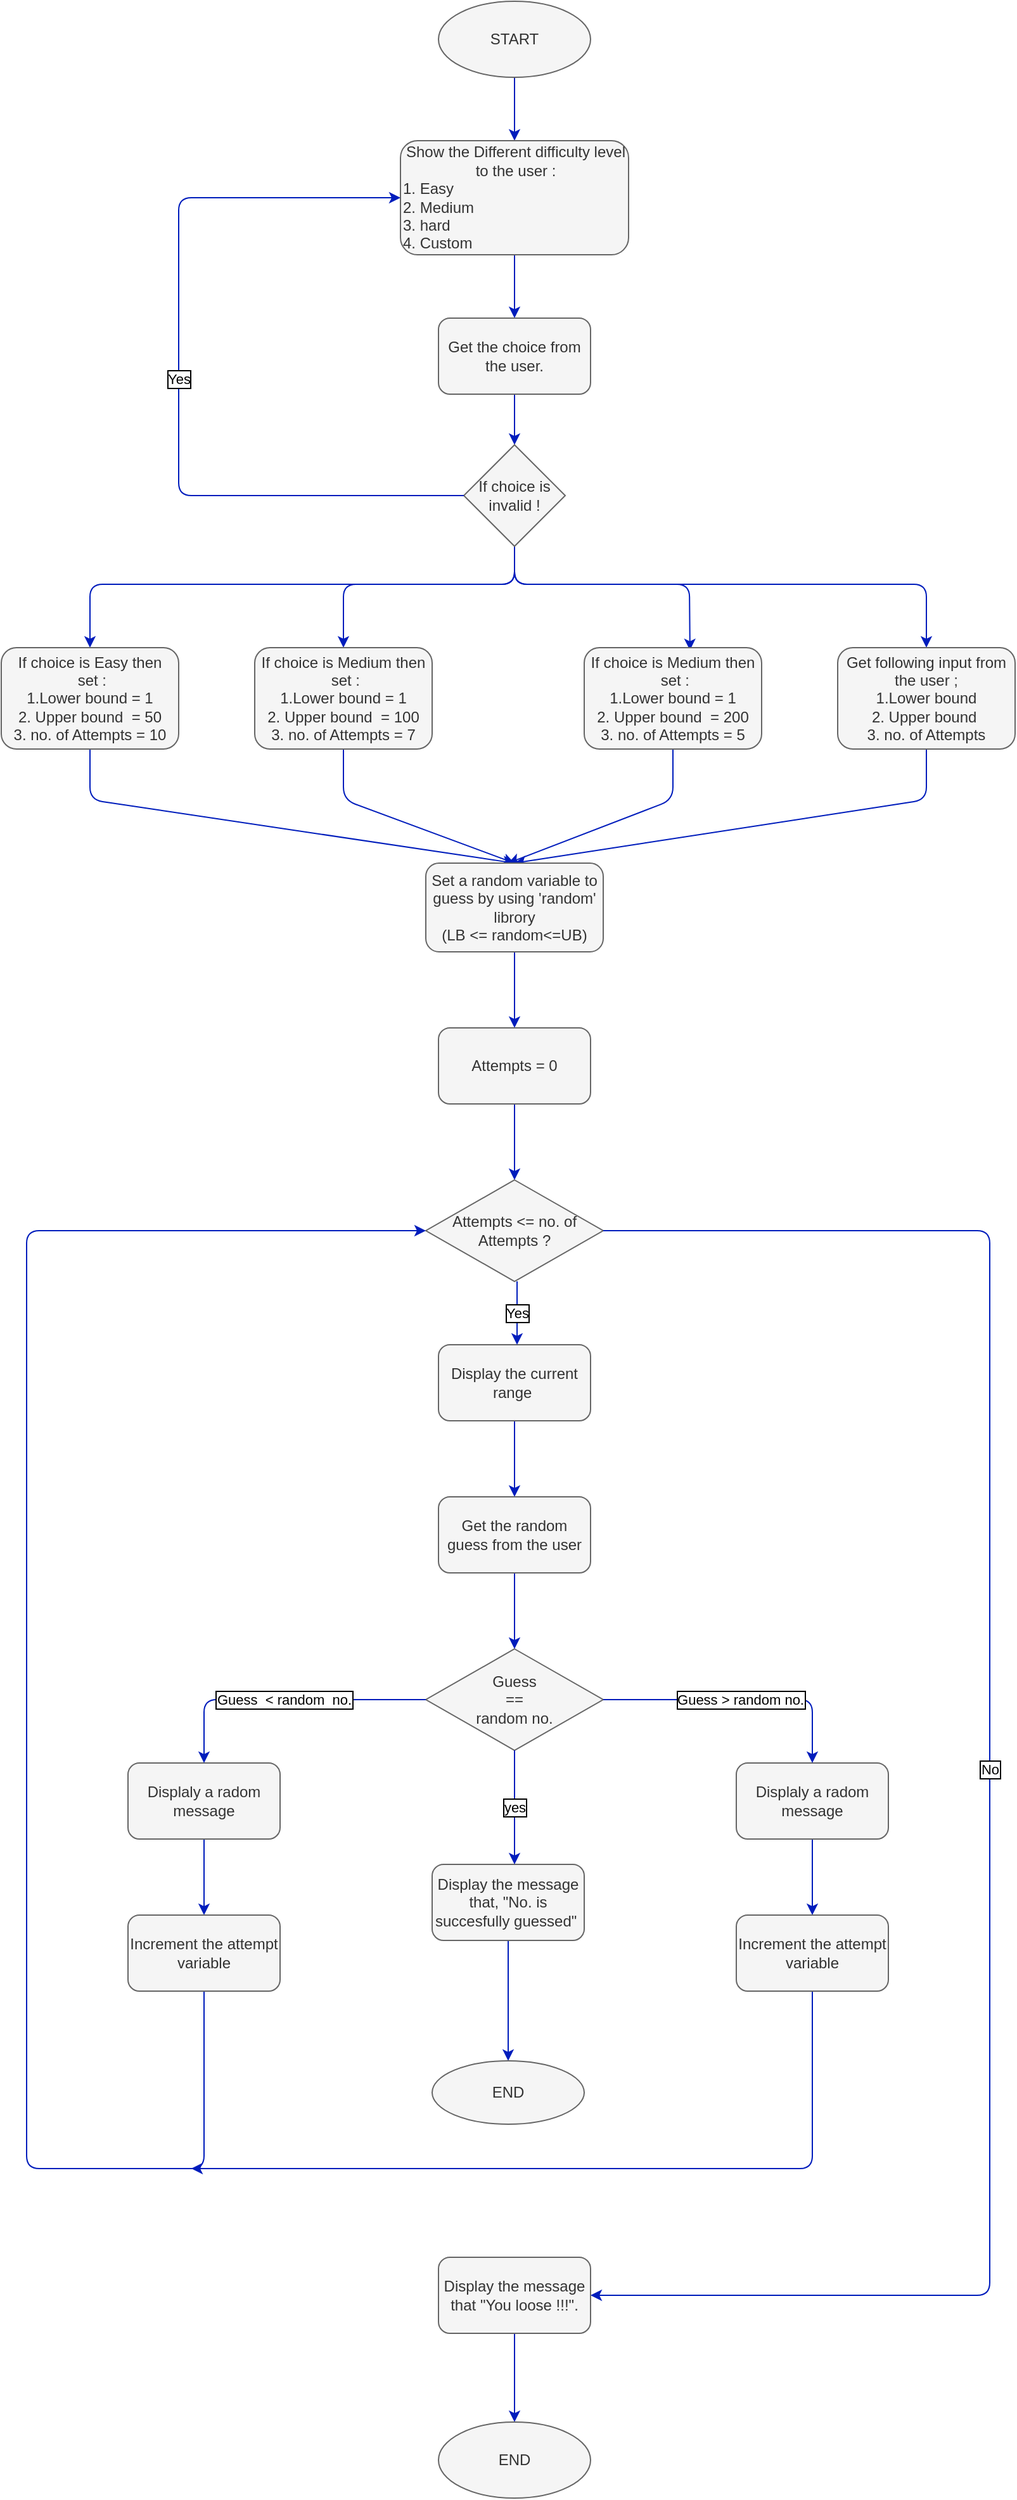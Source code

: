 <mxfile>
    <diagram id="-AiGw2Y_KCkkgH7e_vZO" name="Page-1">
        <mxGraphModel dx="400" dy="1488" grid="0" gridSize="10" guides="1" tooltips="1" connect="1" arrows="1" fold="1" page="1" pageScale="1" pageWidth="850" pageHeight="1100" background="#ffffff" math="0" shadow="0">
            <root>
                <mxCell id="0"/>
                <mxCell id="1" parent="0"/>
                <mxCell id="33" style="edgeStyle=none;html=1;exitX=0.5;exitY=1;exitDx=0;exitDy=0;entryX=0.5;entryY=0;entryDx=0;entryDy=0;fillColor=#0050ef;strokeColor=#001DBC;" parent="1" source="2" target="9" edge="1">
                    <mxGeometry relative="1" as="geometry"/>
                </mxCell>
                <mxCell id="2" value="START" style="ellipse;whiteSpace=wrap;html=1;fillColor=#f5f5f5;fontColor=#333333;strokeColor=#666666;" parent="1" vertex="1">
                    <mxGeometry x="365" y="-1070" width="120" height="60" as="geometry"/>
                </mxCell>
                <mxCell id="34" style="edgeStyle=none;html=1;exitX=0.5;exitY=1;exitDx=0;exitDy=0;entryX=0.5;entryY=0;entryDx=0;entryDy=0;fillColor=#0050ef;strokeColor=#001DBC;" parent="1" source="9" target="12" edge="1">
                    <mxGeometry relative="1" as="geometry"/>
                </mxCell>
                <mxCell id="9" value="&lt;div style=&quot;text-align: center;&quot;&gt;&lt;span style=&quot;background-color: initial;&quot;&gt;Show the Different difficulty level to the user :&lt;/span&gt;&lt;/div&gt;1. Easy&lt;br&gt;&lt;div style=&quot;text-align: justify;&quot;&gt;&lt;span style=&quot;background-color: initial;&quot;&gt;2. Medium&lt;/span&gt;&lt;/div&gt;3. hard&lt;br&gt;4. Custom" style="rounded=1;whiteSpace=wrap;html=1;align=left;fillColor=#f5f5f5;fontColor=#333333;strokeColor=#666666;" parent="1" vertex="1">
                    <mxGeometry x="335" y="-960" width="180" height="90" as="geometry"/>
                </mxCell>
                <mxCell id="35" style="edgeStyle=none;html=1;exitX=0.5;exitY=1;exitDx=0;exitDy=0;entryX=0.5;entryY=0;entryDx=0;entryDy=0;fillColor=#0050ef;strokeColor=#001DBC;" parent="1" source="12" target="13" edge="1">
                    <mxGeometry relative="1" as="geometry"/>
                </mxCell>
                <mxCell id="12" value="Get the choice from the user." style="rounded=1;whiteSpace=wrap;html=1;fillColor=#f5f5f5;fontColor=#333333;strokeColor=#666666;" parent="1" vertex="1">
                    <mxGeometry x="365" y="-820" width="120" height="60" as="geometry"/>
                </mxCell>
                <mxCell id="43" style="edgeStyle=none;html=1;exitX=0.5;exitY=1;exitDx=0;exitDy=0;entryX=0.5;entryY=0;entryDx=0;entryDy=0;fillColor=#0050ef;strokeColor=#001DBC;" parent="1" source="13" target="19" edge="1">
                    <mxGeometry relative="1" as="geometry">
                        <Array as="points">
                            <mxPoint x="425" y="-610"/>
                            <mxPoint x="290" y="-610"/>
                        </Array>
                    </mxGeometry>
                </mxCell>
                <mxCell id="45" style="edgeStyle=none;html=1;exitX=0.5;exitY=1;exitDx=0;exitDy=0;entryX=0.596;entryY=0.025;entryDx=0;entryDy=0;entryPerimeter=0;fillColor=#0050ef;strokeColor=#001DBC;" parent="1" source="13" target="20" edge="1">
                    <mxGeometry relative="1" as="geometry">
                        <Array as="points">
                            <mxPoint x="425" y="-610"/>
                            <mxPoint x="563" y="-610"/>
                        </Array>
                    </mxGeometry>
                </mxCell>
                <mxCell id="46" style="edgeStyle=none;html=1;exitX=0.5;exitY=1;exitDx=0;exitDy=0;entryX=0.5;entryY=0;entryDx=0;entryDy=0;fillColor=#0050ef;strokeColor=#001DBC;" parent="1" source="13" target="17" edge="1">
                    <mxGeometry relative="1" as="geometry">
                        <Array as="points">
                            <mxPoint x="425" y="-610"/>
                            <mxPoint x="750" y="-610"/>
                        </Array>
                    </mxGeometry>
                </mxCell>
                <mxCell id="47" style="edgeStyle=none;html=1;exitX=0.5;exitY=1;exitDx=0;exitDy=0;entryX=0.5;entryY=0;entryDx=0;entryDy=0;fillColor=#0050ef;strokeColor=#001DBC;" parent="1" source="13" target="18" edge="1">
                    <mxGeometry relative="1" as="geometry">
                        <Array as="points">
                            <mxPoint x="425" y="-610"/>
                            <mxPoint x="90" y="-610"/>
                        </Array>
                    </mxGeometry>
                </mxCell>
                <mxCell id="13" value="If choice is invalid !" style="rhombus;whiteSpace=wrap;html=1;fillColor=#f5f5f5;fontColor=#333333;strokeColor=#666666;" parent="1" vertex="1">
                    <mxGeometry x="385" y="-720" width="80" height="80" as="geometry"/>
                </mxCell>
                <mxCell id="51" style="edgeStyle=none;html=1;exitX=0.5;exitY=1;exitDx=0;exitDy=0;entryX=0.5;entryY=0;entryDx=0;entryDy=0;fillColor=#0050ef;strokeColor=#001DBC;" parent="1" source="17" target="21" edge="1">
                    <mxGeometry relative="1" as="geometry">
                        <Array as="points">
                            <mxPoint x="750" y="-440"/>
                        </Array>
                    </mxGeometry>
                </mxCell>
                <mxCell id="17" value="Get following input from the user ;&lt;br&gt;1.Lower bound&lt;br&gt;2. Upper bound&amp;nbsp;&lt;br&gt;3. no. of Attempts&lt;br&gt;" style="rounded=1;whiteSpace=wrap;html=1;align=center;fillColor=#f5f5f5;fontColor=#333333;strokeColor=#666666;" parent="1" vertex="1">
                    <mxGeometry x="680" y="-560" width="140" height="80" as="geometry"/>
                </mxCell>
                <mxCell id="48" style="edgeStyle=none;html=1;exitX=0.5;exitY=1;exitDx=0;exitDy=0;entryX=0.5;entryY=0;entryDx=0;entryDy=0;fillColor=#0050ef;strokeColor=#001DBC;" parent="1" source="18" target="21" edge="1">
                    <mxGeometry relative="1" as="geometry">
                        <Array as="points">
                            <mxPoint x="90" y="-440"/>
                        </Array>
                    </mxGeometry>
                </mxCell>
                <mxCell id="18" value="If choice is Easy then&lt;br&gt;&amp;nbsp;set : &lt;br&gt;1.Lower bound = 1&lt;br&gt;2. Upper bound&amp;nbsp; = 50&lt;br&gt;3. no. of Attempts = 10" style="rounded=1;whiteSpace=wrap;html=1;align=center;fillColor=#f5f5f5;fontColor=#333333;strokeColor=#666666;" parent="1" vertex="1">
                    <mxGeometry x="20" y="-560" width="140" height="80" as="geometry"/>
                </mxCell>
                <mxCell id="49" style="edgeStyle=none;html=1;exitX=0.5;exitY=1;exitDx=0;exitDy=0;entryX=0.5;entryY=0;entryDx=0;entryDy=0;fillColor=#0050ef;strokeColor=#001DBC;" parent="1" source="19" target="21" edge="1">
                    <mxGeometry relative="1" as="geometry">
                        <Array as="points">
                            <mxPoint x="290" y="-440"/>
                        </Array>
                    </mxGeometry>
                </mxCell>
                <mxCell id="19" value="If choice is Medium then&lt;br&gt;&amp;nbsp;set : &lt;br&gt;1.Lower bound = 1&lt;br&gt;2. Upper bound&amp;nbsp; = 100&lt;br&gt;3. no. of Attempts = 7" style="rounded=1;whiteSpace=wrap;html=1;align=center;fillColor=#f5f5f5;fontColor=#333333;strokeColor=#666666;" parent="1" vertex="1">
                    <mxGeometry x="220" y="-560" width="140" height="80" as="geometry"/>
                </mxCell>
                <mxCell id="50" style="edgeStyle=none;html=1;exitX=0.5;exitY=1;exitDx=0;exitDy=0;fillColor=#0050ef;strokeColor=#001DBC;" parent="1" source="20" edge="1">
                    <mxGeometry relative="1" as="geometry">
                        <mxPoint x="420" y="-390" as="targetPoint"/>
                        <Array as="points">
                            <mxPoint x="550" y="-440"/>
                        </Array>
                    </mxGeometry>
                </mxCell>
                <mxCell id="20" value="If choice is Medium then&lt;br&gt;&amp;nbsp;set : &lt;br&gt;1.Lower bound = 1&lt;br&gt;2. Upper bound&amp;nbsp; = 200&lt;br&gt;3. no. of Attempts = 5" style="rounded=1;whiteSpace=wrap;html=1;align=center;fillColor=#f5f5f5;fontColor=#333333;strokeColor=#666666;" parent="1" vertex="1">
                    <mxGeometry x="480" y="-560" width="140" height="80" as="geometry"/>
                </mxCell>
                <mxCell id="52" style="edgeStyle=none;html=1;exitX=0.5;exitY=1;exitDx=0;exitDy=0;entryX=0.5;entryY=0;entryDx=0;entryDy=0;fillColor=#0050ef;strokeColor=#001DBC;" parent="1" source="21" target="22" edge="1">
                    <mxGeometry relative="1" as="geometry"/>
                </mxCell>
                <mxCell id="21" value="Set a random variable to guess by using 'random' librory&lt;br&gt;(LB &amp;lt;= random&amp;lt;=UB)" style="rounded=1;whiteSpace=wrap;html=1;fillColor=#f5f5f5;fontColor=#333333;strokeColor=#666666;" parent="1" vertex="1">
                    <mxGeometry x="355" y="-390" width="140" height="70" as="geometry"/>
                </mxCell>
                <mxCell id="53" style="edgeStyle=none;html=1;exitX=0.5;exitY=1;exitDx=0;exitDy=0;entryX=0.5;entryY=0;entryDx=0;entryDy=0;fillColor=#0050ef;strokeColor=#001DBC;" parent="1" source="22" target="23" edge="1">
                    <mxGeometry relative="1" as="geometry"/>
                </mxCell>
                <mxCell id="22" value="Attempts = 0" style="rounded=1;whiteSpace=wrap;html=1;fillColor=#f5f5f5;fontColor=#333333;strokeColor=#666666;" parent="1" vertex="1">
                    <mxGeometry x="365" y="-260" width="120" height="60" as="geometry"/>
                </mxCell>
                <mxCell id="23" value="Attempts &amp;lt;= no. of Attempts ?" style="rhombus;whiteSpace=wrap;html=1;fillColor=#f5f5f5;fontColor=#333333;strokeColor=#666666;" parent="1" vertex="1">
                    <mxGeometry x="355" y="-140" width="140" height="80" as="geometry"/>
                </mxCell>
                <mxCell id="55" style="edgeStyle=none;html=1;exitX=0.5;exitY=1;exitDx=0;exitDy=0;entryX=0.5;entryY=0;entryDx=0;entryDy=0;fillColor=#0050ef;strokeColor=#001DBC;" parent="1" source="24" target="25" edge="1">
                    <mxGeometry relative="1" as="geometry"/>
                </mxCell>
                <mxCell id="24" value="Display the current range&amp;nbsp;" style="rounded=1;whiteSpace=wrap;html=1;fillColor=#f5f5f5;fontColor=#333333;strokeColor=#666666;" parent="1" vertex="1">
                    <mxGeometry x="365" y="-10" width="120" height="60" as="geometry"/>
                </mxCell>
                <mxCell id="56" style="edgeStyle=none;html=1;exitX=0.5;exitY=1;exitDx=0;exitDy=0;entryX=0.5;entryY=0;entryDx=0;entryDy=0;fillColor=#0050ef;strokeColor=#001DBC;" parent="1" source="25" target="26" edge="1">
                    <mxGeometry relative="1" as="geometry"/>
                </mxCell>
                <mxCell id="25" value="Get the random guess from the user" style="rounded=1;whiteSpace=wrap;html=1;fillColor=#f5f5f5;fontColor=#333333;strokeColor=#666666;" parent="1" vertex="1">
                    <mxGeometry x="365" y="110" width="120" height="60" as="geometry"/>
                </mxCell>
                <mxCell id="26" value="Guess &lt;br&gt;== &lt;br&gt;random no." style="rhombus;whiteSpace=wrap;html=1;fillColor=#f5f5f5;fontColor=#333333;strokeColor=#666666;" parent="1" vertex="1">
                    <mxGeometry x="355" y="230" width="140" height="80" as="geometry"/>
                </mxCell>
                <mxCell id="63" style="edgeStyle=none;html=1;exitX=0.5;exitY=1;exitDx=0;exitDy=0;entryX=0.5;entryY=0;entryDx=0;entryDy=0;fillColor=#0050ef;strokeColor=#001DBC;" parent="1" source="27" target="62" edge="1">
                    <mxGeometry relative="1" as="geometry"/>
                </mxCell>
                <mxCell id="27" value="Display the message that, &quot;No. is succesfully guessed&quot;&amp;nbsp;" style="rounded=1;whiteSpace=wrap;html=1;fillColor=#f5f5f5;fontColor=#333333;strokeColor=#666666;" parent="1" vertex="1">
                    <mxGeometry x="360" y="400" width="120" height="60" as="geometry"/>
                </mxCell>
                <mxCell id="61" style="edgeStyle=none;html=1;exitX=0.5;exitY=1;exitDx=0;exitDy=0;entryX=0.5;entryY=0;entryDx=0;entryDy=0;fillColor=#0050ef;strokeColor=#001DBC;" parent="1" source="28" target="32" edge="1">
                    <mxGeometry relative="1" as="geometry"/>
                </mxCell>
                <mxCell id="28" value="Displaly a radom message" style="rounded=1;whiteSpace=wrap;html=1;fillColor=#f5f5f5;fontColor=#333333;strokeColor=#666666;" parent="1" vertex="1">
                    <mxGeometry x="600" y="320" width="120" height="60" as="geometry"/>
                </mxCell>
                <mxCell id="60" style="edgeStyle=none;html=1;exitX=0.5;exitY=1;exitDx=0;exitDy=0;fillColor=#0050ef;strokeColor=#001DBC;" parent="1" source="30" target="31" edge="1">
                    <mxGeometry relative="1" as="geometry"/>
                </mxCell>
                <mxCell id="30" value="Displaly a radom message" style="rounded=1;whiteSpace=wrap;html=1;fillColor=#f5f5f5;fontColor=#333333;strokeColor=#666666;" parent="1" vertex="1">
                    <mxGeometry x="120" y="320" width="120" height="60" as="geometry"/>
                </mxCell>
                <mxCell id="69" style="edgeStyle=none;html=1;exitX=0.5;exitY=1;exitDx=0;exitDy=0;entryX=0;entryY=0.5;entryDx=0;entryDy=0;fillColor=#0050ef;strokeColor=#001DBC;" parent="1" source="31" target="23" edge="1">
                    <mxGeometry relative="1" as="geometry">
                        <Array as="points">
                            <mxPoint x="180" y="640"/>
                            <mxPoint x="40" y="640"/>
                            <mxPoint x="40" y="-100"/>
                        </Array>
                    </mxGeometry>
                </mxCell>
                <mxCell id="31" value="Increment the attempt variable" style="rounded=1;whiteSpace=wrap;html=1;fillColor=#f5f5f5;fontColor=#333333;strokeColor=#666666;" parent="1" vertex="1">
                    <mxGeometry x="120" y="440" width="120" height="60" as="geometry"/>
                </mxCell>
                <mxCell id="70" style="edgeStyle=none;html=1;exitX=0.5;exitY=1;exitDx=0;exitDy=0;fillColor=#0050ef;strokeColor=#001DBC;" parent="1" source="32" edge="1">
                    <mxGeometry relative="1" as="geometry">
                        <mxPoint x="170" y="640" as="targetPoint"/>
                        <Array as="points">
                            <mxPoint x="660" y="640"/>
                        </Array>
                    </mxGeometry>
                </mxCell>
                <mxCell id="32" value="Increment the attempt variable" style="rounded=1;whiteSpace=wrap;html=1;fillColor=#f5f5f5;fontColor=#333333;strokeColor=#666666;" parent="1" vertex="1">
                    <mxGeometry x="600" y="440" width="120" height="60" as="geometry"/>
                </mxCell>
                <mxCell id="62" value="END" style="ellipse;whiteSpace=wrap;html=1;fillColor=#f5f5f5;fontColor=#333333;strokeColor=#666666;" parent="1" vertex="1">
                    <mxGeometry x="360" y="555" width="120" height="50" as="geometry"/>
                </mxCell>
                <mxCell id="74" style="edgeStyle=none;html=1;exitX=0.5;exitY=1;exitDx=0;exitDy=0;entryX=0.5;entryY=0;entryDx=0;entryDy=0;fillColor=#0050ef;strokeColor=#001DBC;" parent="1" source="71" target="73" edge="1">
                    <mxGeometry relative="1" as="geometry"/>
                </mxCell>
                <mxCell id="71" value="Display the message that &quot;You loose !!!&quot;." style="rounded=1;whiteSpace=wrap;html=1;fillColor=#f5f5f5;fontColor=#333333;strokeColor=#666666;" parent="1" vertex="1">
                    <mxGeometry x="365" y="710" width="120" height="60" as="geometry"/>
                </mxCell>
                <mxCell id="73" value="END" style="ellipse;whiteSpace=wrap;html=1;fillColor=#f5f5f5;fontColor=#333333;strokeColor=#666666;" parent="1" vertex="1">
                    <mxGeometry x="365" y="840" width="120" height="60" as="geometry"/>
                </mxCell>
                <mxCell id="79" value="" style="endArrow=classic;html=1;exitX=0.5;exitY=1;exitDx=0;exitDy=0;fillColor=#0050ef;strokeColor=#001DBC;" parent="1" edge="1">
                    <mxGeometry relative="1" as="geometry">
                        <mxPoint x="427" y="-60" as="sourcePoint"/>
                        <mxPoint x="427" y="-10" as="targetPoint"/>
                    </mxGeometry>
                </mxCell>
                <mxCell id="80" value="Yes" style="edgeLabel;resizable=0;html=1;align=center;verticalAlign=middle;fontColor=#000000;labelBackgroundColor=#FFFFFF;labelBorderColor=#000000;" parent="79" connectable="0" vertex="1">
                    <mxGeometry relative="1" as="geometry"/>
                </mxCell>
                <mxCell id="81" value="" style="endArrow=classic;html=1;exitX=1;exitY=0.5;exitDx=0;exitDy=0;entryX=1;entryY=0.5;entryDx=0;entryDy=0;fillColor=#0050ef;strokeColor=#001DBC;" parent="1" source="23" target="71" edge="1">
                    <mxGeometry relative="1" as="geometry">
                        <mxPoint x="590" y="-100" as="sourcePoint"/>
                        <mxPoint x="690" y="-100" as="targetPoint"/>
                        <Array as="points">
                            <mxPoint x="800" y="-100"/>
                            <mxPoint x="800" y="740"/>
                        </Array>
                    </mxGeometry>
                </mxCell>
                <mxCell id="82" value="No" style="edgeLabel;resizable=0;html=1;align=center;verticalAlign=middle;fontColor=#000000;labelBackgroundColor=#FFFFFF;labelBorderColor=#000000;" parent="81" connectable="0" vertex="1">
                    <mxGeometry relative="1" as="geometry"/>
                </mxCell>
                <mxCell id="83" value="" style="endArrow=classic;html=1;entryX=0.5;entryY=0;entryDx=0;entryDy=0;exitX=0;exitY=0.5;exitDx=0;exitDy=0;fillColor=#0050ef;strokeColor=#001DBC;" parent="1" source="26" target="30" edge="1">
                    <mxGeometry relative="1" as="geometry">
                        <mxPoint x="220" y="270" as="sourcePoint"/>
                        <mxPoint x="320" y="270" as="targetPoint"/>
                        <Array as="points">
                            <mxPoint x="180" y="270"/>
                        </Array>
                    </mxGeometry>
                </mxCell>
                <mxCell id="84" value="Guess&amp;nbsp; &amp;lt; random&amp;nbsp; no." style="edgeLabel;resizable=0;html=1;align=center;verticalAlign=middle;fontColor=#000000;labelBackgroundColor=#FFFFFF;labelBorderColor=#000000;" parent="83" connectable="0" vertex="1">
                    <mxGeometry relative="1" as="geometry"/>
                </mxCell>
                <mxCell id="86" value="" style="endArrow=classic;html=1;exitX=1;exitY=0.5;exitDx=0;exitDy=0;entryX=0.5;entryY=0;entryDx=0;entryDy=0;fillColor=#0050ef;strokeColor=#001DBC;" parent="1" source="26" target="28" edge="1">
                    <mxGeometry relative="1" as="geometry">
                        <mxPoint x="520" y="270" as="sourcePoint"/>
                        <mxPoint x="620" y="270" as="targetPoint"/>
                        <Array as="points">
                            <mxPoint x="660" y="270"/>
                        </Array>
                    </mxGeometry>
                </mxCell>
                <mxCell id="87" value="Guess &amp;gt; random no." style="edgeLabel;resizable=0;html=1;align=center;verticalAlign=middle;fontColor=#000000;labelBackgroundColor=#FFFFFF;labelBorderColor=#000000;" parent="86" connectable="0" vertex="1">
                    <mxGeometry relative="1" as="geometry"/>
                </mxCell>
                <mxCell id="88" value="" style="endArrow=classic;html=1;exitX=0.5;exitY=1;exitDx=0;exitDy=0;fillColor=#0050ef;strokeColor=#001DBC;" parent="1" source="26" edge="1">
                    <mxGeometry relative="1" as="geometry">
                        <mxPoint x="390" y="360" as="sourcePoint"/>
                        <mxPoint x="425" y="400" as="targetPoint"/>
                    </mxGeometry>
                </mxCell>
                <mxCell id="89" value="yes" style="edgeLabel;resizable=0;html=1;align=center;verticalAlign=middle;fontColor=#000000;labelBackgroundColor=#FFFFFF;labelBorderColor=#000000;" parent="88" connectable="0" vertex="1">
                    <mxGeometry relative="1" as="geometry"/>
                </mxCell>
                <mxCell id="90" value="" style="endArrow=classic;html=1;entryX=0;entryY=0.5;entryDx=0;entryDy=0;exitX=0;exitY=0.5;exitDx=0;exitDy=0;fillColor=#0050ef;strokeColor=#001DBC;" parent="1" source="13" target="9" edge="1">
                    <mxGeometry relative="1" as="geometry">
                        <mxPoint x="160" y="-760" as="sourcePoint"/>
                        <mxPoint x="260" y="-760" as="targetPoint"/>
                        <Array as="points">
                            <mxPoint x="160" y="-680"/>
                            <mxPoint x="160" y="-915"/>
                        </Array>
                    </mxGeometry>
                </mxCell>
                <mxCell id="91" value="Yes" style="edgeLabel;resizable=0;html=1;align=center;verticalAlign=middle;labelBorderColor=#000000;labelBackgroundColor=#FFFFFF;fontColor=#000000;" parent="90" connectable="0" vertex="1">
                    <mxGeometry relative="1" as="geometry"/>
                </mxCell>
            </root>
        </mxGraphModel>
    </diagram>
</mxfile>